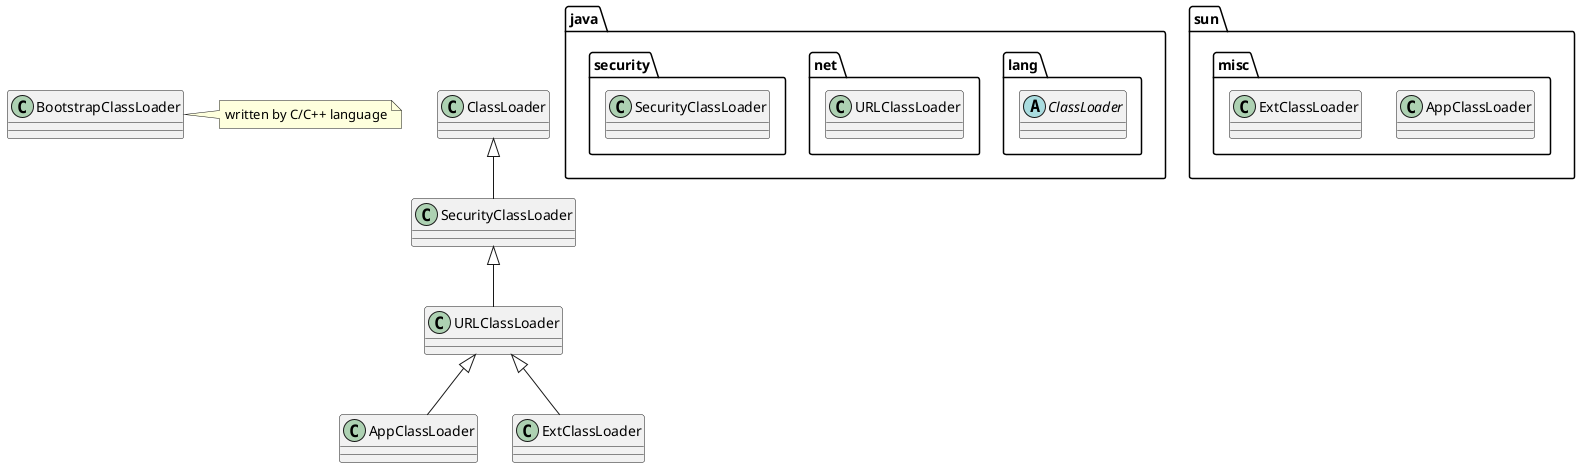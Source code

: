 @startuml classLoader
package java.lang {
    abstract class ClassLoader
}
package sun.misc {
    class AppClassLoader
    class ExtClassLoader
}
package java.net {
    class URLClassLoader
}
package java.security {
    class SecurityClassLoader
}
class SecurityClassLoader extends ClassLoader
class URLClassLoader extends SecurityClassLoader
class AppClassLoader extends URLClassLoader
class ExtClassLoader extends URLClassLoader

class BootstrapClassLoader
note right
    written by C/C++ language
end note
@enduml